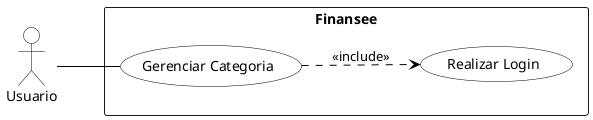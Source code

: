 @startuml

left to right direction

skinparam ActorBorderColor black
skinparam ActorBackgroundColor white
skinparam UsecaseBackgroundColor white
skinparam UsecaseBorderColor black
skinparam ArrowColor black

rectangle "Finansee" {
    (Realizar Login) as realizar_login
    (Gerenciar Categoria) as gerenciar_categoria
}

:Usuario: as usuario 

usuario -- gerenciar_categoria

gerenciar_categoria ..> realizar_login: <<include>>


@enduml